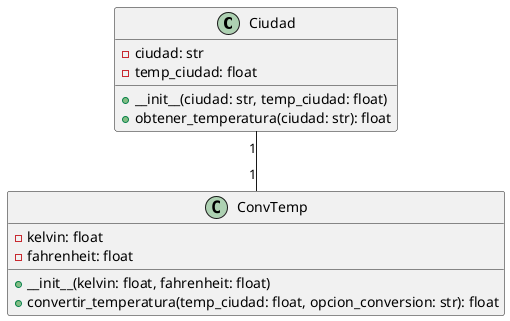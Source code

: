@startuml Conversor_Temperatura

class Ciudad {
    - ciudad: str
    - temp_ciudad: float
    + __init__(ciudad: str, temp_ciudad: float)
    + obtener_temperatura(ciudad: str): float
}

class ConvTemp {
    - kelvin: float
    - fahrenheit: float
    + __init__(kelvin: float, fahrenheit: float)
    + convertir_temperatura(temp_ciudad: float, opcion_conversion: str): float
}

Ciudad "1" -- "1" ConvTemp

@enduml


